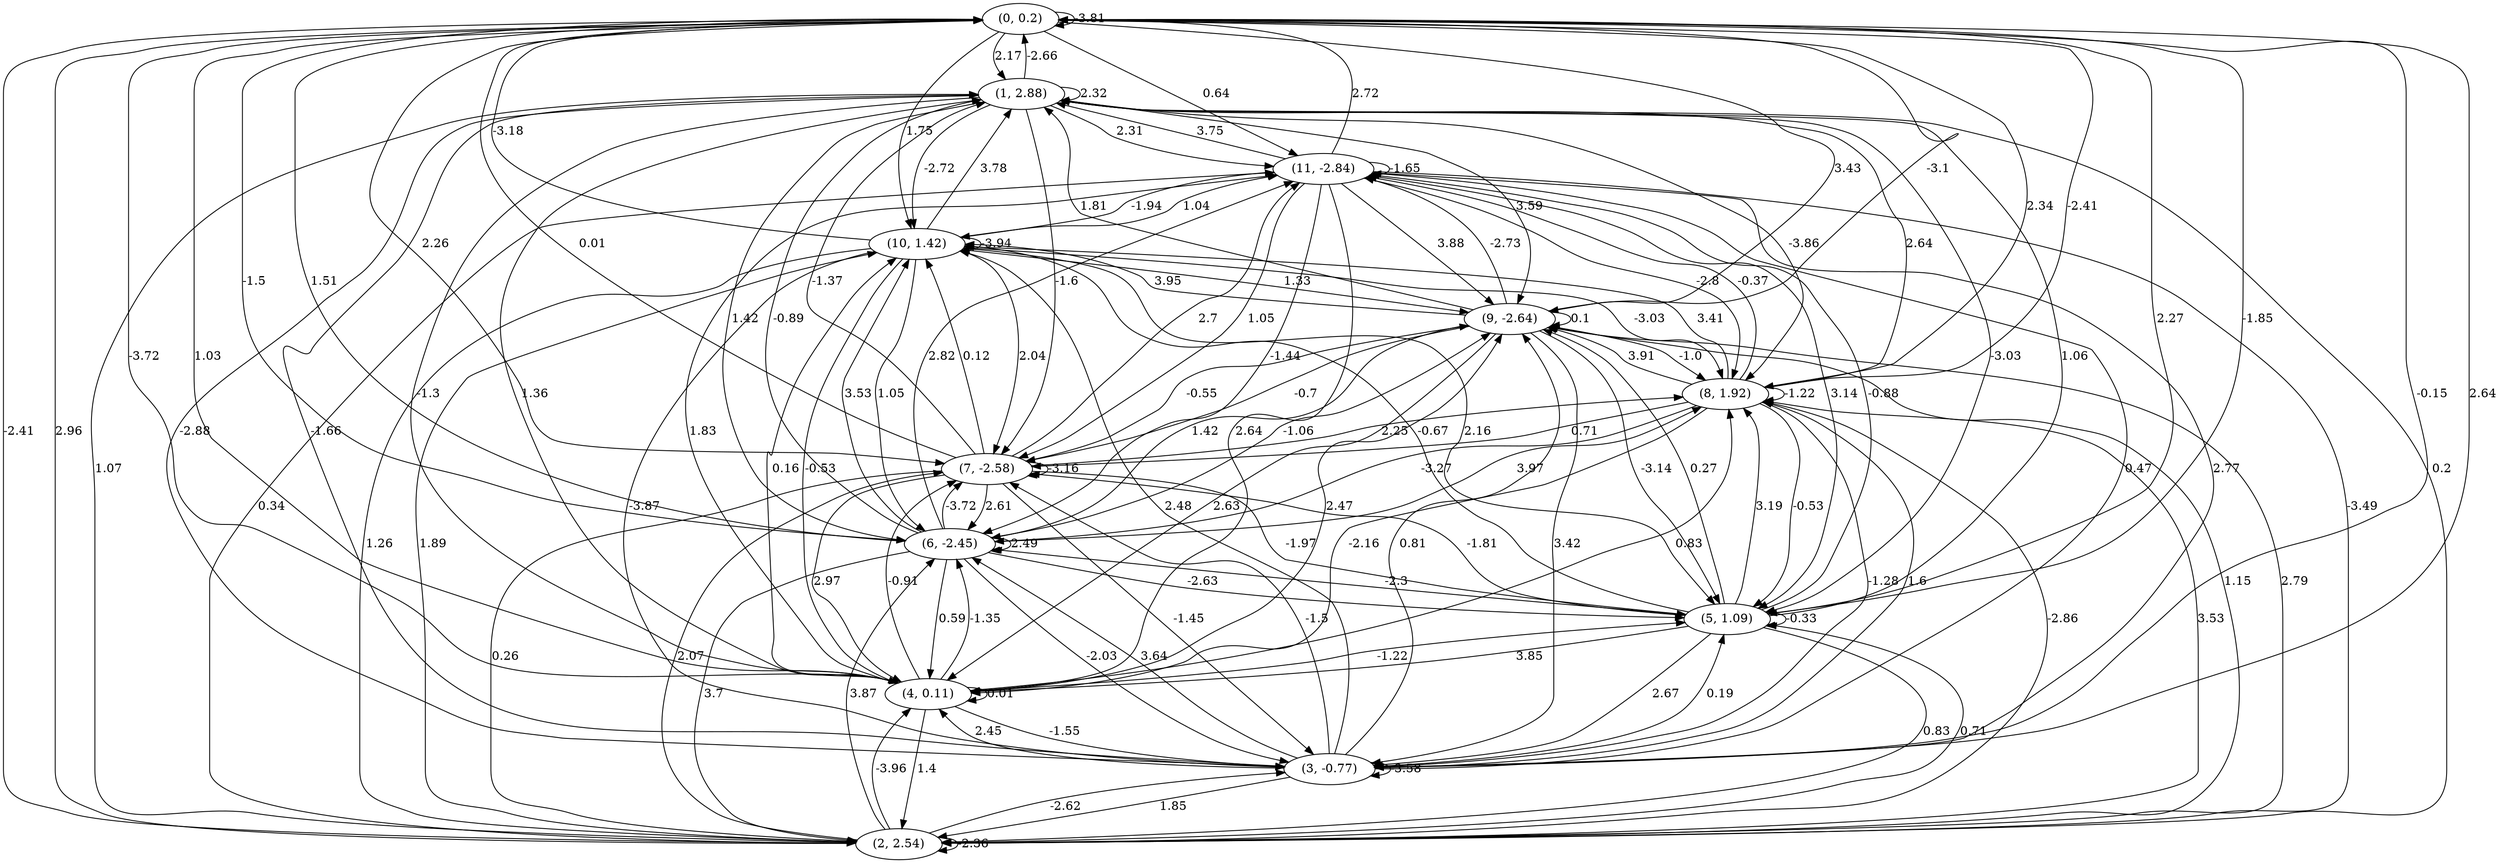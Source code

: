 digraph {
    0 [ label = "(0, 0.2)" ]
    1 [ label = "(1, 2.88)" ]
    2 [ label = "(2, 2.54)" ]
    3 [ label = "(3, -0.77)" ]
    4 [ label = "(4, 0.11)" ]
    5 [ label = "(5, 1.09)" ]
    6 [ label = "(6, -2.45)" ]
    7 [ label = "(7, -2.58)" ]
    8 [ label = "(8, 1.92)" ]
    9 [ label = "(9, -2.64)" ]
    10 [ label = "(10, 1.42)" ]
    11 [ label = "(11, -2.84)" ]
    0 -> 0 [ label = "-3.81" ]
    1 -> 1 [ label = "2.32" ]
    2 -> 2 [ label = "-2.36" ]
    3 -> 3 [ label = "-3.58" ]
    4 -> 4 [ label = "0.01" ]
    5 -> 5 [ label = "-0.33" ]
    6 -> 6 [ label = "2.49" ]
    7 -> 7 [ label = "-3.16" ]
    8 -> 8 [ label = "-1.22" ]
    9 -> 9 [ label = "0.1" ]
    10 -> 10 [ label = "-3.94" ]
    11 -> 11 [ label = "-1.65" ]
    1 -> 0 [ label = "-2.66" ]
    2 -> 0 [ label = "2.96" ]
    3 -> 0 [ label = "2.64" ]
    4 -> 0 [ label = "1.03" ]
    5 -> 0 [ label = "-1.85" ]
    6 -> 0 [ label = "1.51" ]
    7 -> 0 [ label = "0.01" ]
    8 -> 0 [ label = "-2.41" ]
    9 -> 0 [ label = "-3.1" ]
    10 -> 0 [ label = "-3.18" ]
    11 -> 0 [ label = "2.72" ]
    0 -> 1 [ label = "2.17" ]
    2 -> 1 [ label = "1.07" ]
    3 -> 1 [ label = "-1.66" ]
    4 -> 1 [ label = "1.36" ]
    5 -> 1 [ label = "1.06" ]
    6 -> 1 [ label = "-0.89" ]
    7 -> 1 [ label = "-1.37" ]
    8 -> 1 [ label = "2.64" ]
    9 -> 1 [ label = "1.81" ]
    10 -> 1 [ label = "3.78" ]
    11 -> 1 [ label = "3.75" ]
    0 -> 2 [ label = "-2.41" ]
    1 -> 2 [ label = "0.2" ]
    3 -> 2 [ label = "1.85" ]
    4 -> 2 [ label = "1.4" ]
    5 -> 2 [ label = "0.83" ]
    6 -> 2 [ label = "3.7" ]
    7 -> 2 [ label = "0.26" ]
    8 -> 2 [ label = "-2.86" ]
    9 -> 2 [ label = "1.15" ]
    10 -> 2 [ label = "1.26" ]
    11 -> 2 [ label = "-3.49" ]
    0 -> 3 [ label = "-0.15" ]
    1 -> 3 [ label = "-2.88" ]
    2 -> 3 [ label = "-2.62" ]
    4 -> 3 [ label = "-1.55" ]
    5 -> 3 [ label = "2.67" ]
    6 -> 3 [ label = "-2.03" ]
    7 -> 3 [ label = "-1.45" ]
    8 -> 3 [ label = "-1.28" ]
    9 -> 3 [ label = "3.42" ]
    10 -> 3 [ label = "-3.87" ]
    11 -> 3 [ label = "2.77" ]
    0 -> 4 [ label = "-3.72" ]
    1 -> 4 [ label = "-1.3" ]
    2 -> 4 [ label = "-3.96" ]
    3 -> 4 [ label = "2.45" ]
    5 -> 4 [ label = "3.85" ]
    6 -> 4 [ label = "0.59" ]
    7 -> 4 [ label = "2.97" ]
    8 -> 4 [ label = "-2.16" ]
    9 -> 4 [ label = "2.63" ]
    10 -> 4 [ label = "-0.53" ]
    11 -> 4 [ label = "2.64" ]
    0 -> 5 [ label = "2.27" ]
    1 -> 5 [ label = "-3.03" ]
    2 -> 5 [ label = "0.71" ]
    3 -> 5 [ label = "0.19" ]
    4 -> 5 [ label = "-1.22" ]
    6 -> 5 [ label = "-2.63" ]
    7 -> 5 [ label = "-1.97" ]
    8 -> 5 [ label = "-0.53" ]
    9 -> 5 [ label = "-3.14" ]
    10 -> 5 [ label = "2.16" ]
    11 -> 5 [ label = "3.14" ]
    0 -> 6 [ label = "-1.5" ]
    1 -> 6 [ label = "1.42" ]
    2 -> 6 [ label = "3.87" ]
    3 -> 6 [ label = "3.64" ]
    4 -> 6 [ label = "-1.35" ]
    5 -> 6 [ label = "-2.3" ]
    7 -> 6 [ label = "2.61" ]
    8 -> 6 [ label = "-3.27" ]
    9 -> 6 [ label = "1.42" ]
    10 -> 6 [ label = "1.05" ]
    11 -> 6 [ label = "-1.44" ]
    0 -> 7 [ label = "2.26" ]
    1 -> 7 [ label = "-1.6" ]
    2 -> 7 [ label = "2.07" ]
    3 -> 7 [ label = "-1.5" ]
    4 -> 7 [ label = "-0.91" ]
    5 -> 7 [ label = "-1.81" ]
    6 -> 7 [ label = "-3.72" ]
    8 -> 7 [ label = "0.71" ]
    9 -> 7 [ label = "-0.7" ]
    10 -> 7 [ label = "2.04" ]
    11 -> 7 [ label = "1.05" ]
    0 -> 8 [ label = "2.34" ]
    1 -> 8 [ label = "-3.86" ]
    2 -> 8 [ label = "3.53" ]
    3 -> 8 [ label = "1.6" ]
    4 -> 8 [ label = "0.83" ]
    5 -> 8 [ label = "3.19" ]
    6 -> 8 [ label = "3.97" ]
    7 -> 8 [ label = "2.25" ]
    9 -> 8 [ label = "-1.0" ]
    10 -> 8 [ label = "-3.03" ]
    11 -> 8 [ label = "-2.8" ]
    0 -> 9 [ label = "3.43" ]
    1 -> 9 [ label = "3.59" ]
    2 -> 9 [ label = "2.79" ]
    3 -> 9 [ label = "0.81" ]
    4 -> 9 [ label = "2.47" ]
    5 -> 9 [ label = "0.27" ]
    6 -> 9 [ label = "-1.06" ]
    7 -> 9 [ label = "-0.55" ]
    8 -> 9 [ label = "3.91" ]
    10 -> 9 [ label = "1.33" ]
    11 -> 9 [ label = "3.88" ]
    0 -> 10 [ label = "1.75" ]
    1 -> 10 [ label = "-2.72" ]
    2 -> 10 [ label = "1.89" ]
    3 -> 10 [ label = "2.48" ]
    4 -> 10 [ label = "0.16" ]
    5 -> 10 [ label = "-0.67" ]
    6 -> 10 [ label = "3.53" ]
    7 -> 10 [ label = "0.12" ]
    8 -> 10 [ label = "3.41" ]
    9 -> 10 [ label = "3.95" ]
    11 -> 10 [ label = "-1.94" ]
    0 -> 11 [ label = "0.64" ]
    1 -> 11 [ label = "2.31" ]
    2 -> 11 [ label = "0.34" ]
    3 -> 11 [ label = "0.47" ]
    4 -> 11 [ label = "1.83" ]
    5 -> 11 [ label = "-0.88" ]
    6 -> 11 [ label = "2.82" ]
    7 -> 11 [ label = "2.7" ]
    8 -> 11 [ label = "-0.37" ]
    9 -> 11 [ label = "-2.73" ]
    10 -> 11 [ label = "1.04" ]
}

